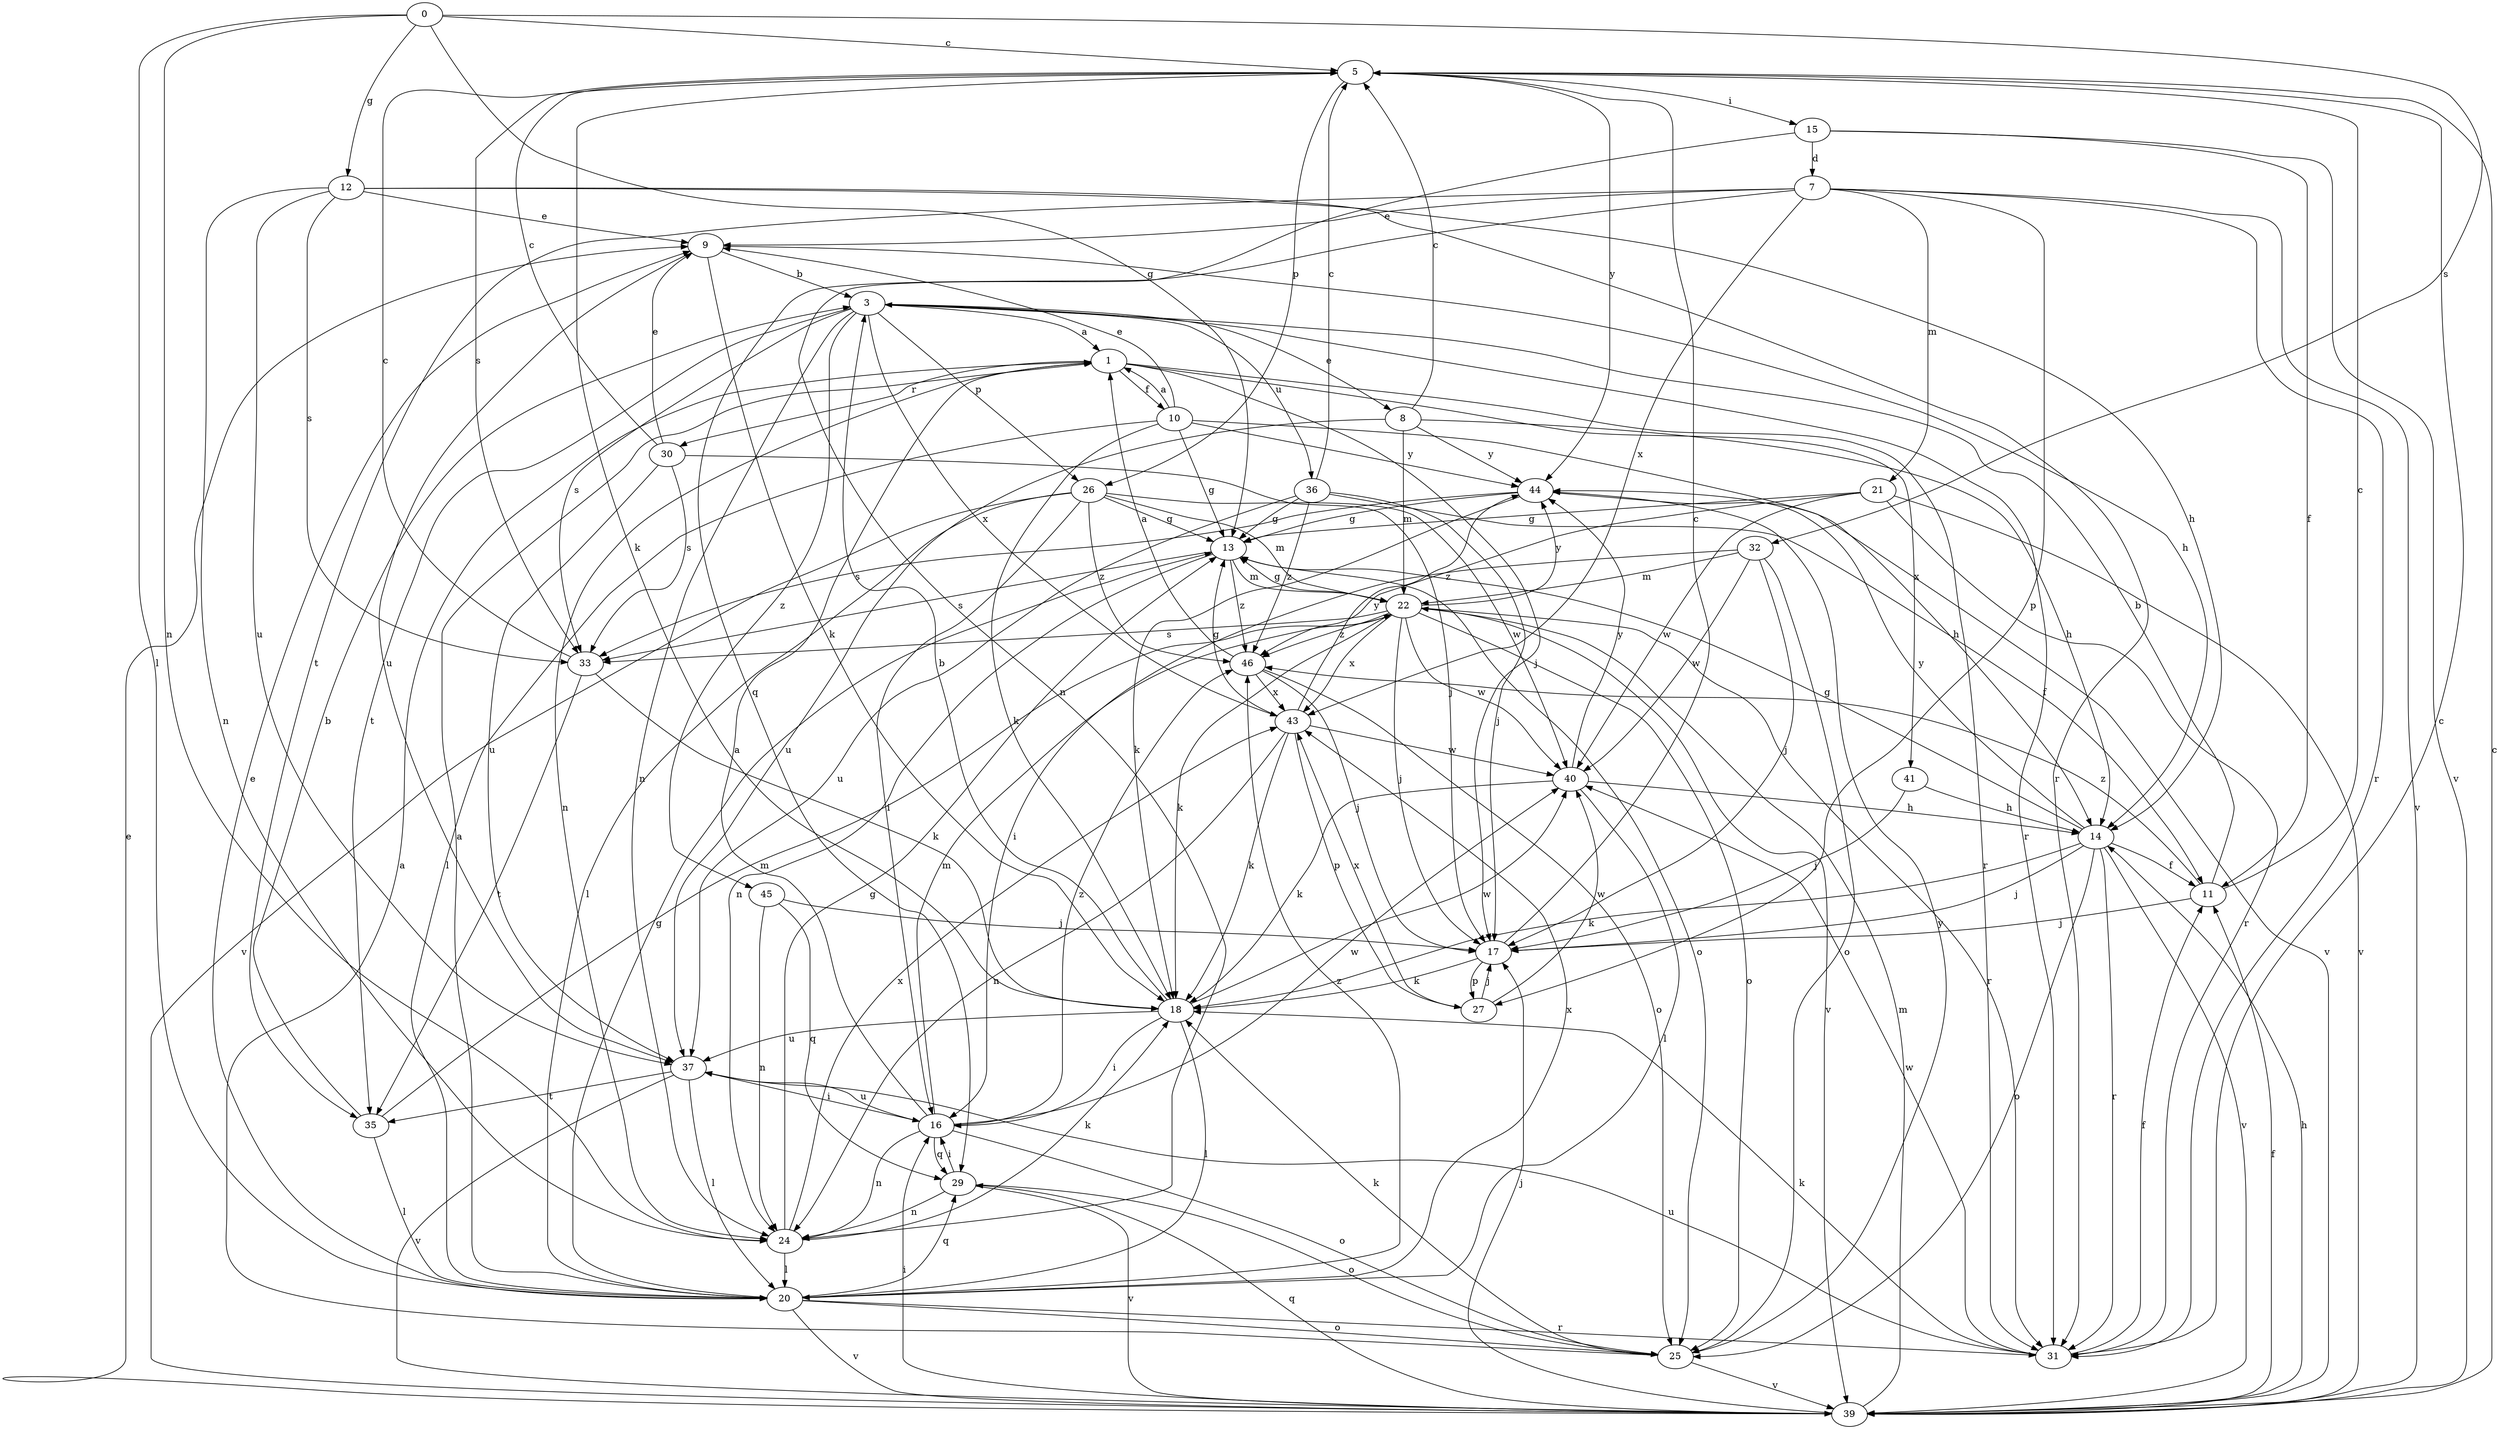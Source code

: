 strict digraph  {
0;
1;
3;
5;
7;
8;
9;
10;
11;
12;
13;
14;
15;
16;
17;
18;
20;
21;
22;
24;
25;
26;
27;
29;
30;
31;
32;
33;
35;
36;
37;
39;
40;
41;
43;
44;
45;
46;
0 -> 5  [label=c];
0 -> 12  [label=g];
0 -> 13  [label=g];
0 -> 20  [label=l];
0 -> 24  [label=n];
0 -> 32  [label=s];
1 -> 10  [label=f];
1 -> 17  [label=j];
1 -> 24  [label=n];
1 -> 30  [label=r];
1 -> 31  [label=r];
1 -> 41  [label=x];
3 -> 1  [label=a];
3 -> 8  [label=e];
3 -> 24  [label=n];
3 -> 26  [label=p];
3 -> 31  [label=r];
3 -> 33  [label=s];
3 -> 35  [label=t];
3 -> 36  [label=u];
3 -> 43  [label=x];
3 -> 45  [label=z];
5 -> 15  [label=i];
5 -> 18  [label=k];
5 -> 26  [label=p];
5 -> 33  [label=s];
5 -> 44  [label=y];
7 -> 9  [label=e];
7 -> 21  [label=m];
7 -> 27  [label=p];
7 -> 29  [label=q];
7 -> 31  [label=r];
7 -> 35  [label=t];
7 -> 39  [label=v];
7 -> 43  [label=x];
8 -> 5  [label=c];
8 -> 14  [label=h];
8 -> 22  [label=m];
8 -> 37  [label=u];
8 -> 44  [label=y];
9 -> 3  [label=b];
9 -> 14  [label=h];
9 -> 18  [label=k];
9 -> 37  [label=u];
10 -> 1  [label=a];
10 -> 9  [label=e];
10 -> 13  [label=g];
10 -> 14  [label=h];
10 -> 18  [label=k];
10 -> 20  [label=l];
10 -> 44  [label=y];
11 -> 3  [label=b];
11 -> 5  [label=c];
11 -> 17  [label=j];
11 -> 46  [label=z];
12 -> 9  [label=e];
12 -> 14  [label=h];
12 -> 24  [label=n];
12 -> 31  [label=r];
12 -> 33  [label=s];
12 -> 37  [label=u];
13 -> 22  [label=m];
13 -> 24  [label=n];
13 -> 25  [label=o];
13 -> 33  [label=s];
13 -> 46  [label=z];
14 -> 11  [label=f];
14 -> 13  [label=g];
14 -> 17  [label=j];
14 -> 18  [label=k];
14 -> 25  [label=o];
14 -> 31  [label=r];
14 -> 39  [label=v];
14 -> 44  [label=y];
15 -> 7  [label=d];
15 -> 11  [label=f];
15 -> 24  [label=n];
15 -> 39  [label=v];
16 -> 1  [label=a];
16 -> 22  [label=m];
16 -> 24  [label=n];
16 -> 25  [label=o];
16 -> 29  [label=q];
16 -> 37  [label=u];
16 -> 40  [label=w];
16 -> 46  [label=z];
17 -> 5  [label=c];
17 -> 18  [label=k];
17 -> 27  [label=p];
18 -> 3  [label=b];
18 -> 16  [label=i];
18 -> 20  [label=l];
18 -> 37  [label=u];
18 -> 40  [label=w];
20 -> 1  [label=a];
20 -> 9  [label=e];
20 -> 13  [label=g];
20 -> 25  [label=o];
20 -> 29  [label=q];
20 -> 31  [label=r];
20 -> 39  [label=v];
20 -> 43  [label=x];
20 -> 46  [label=z];
21 -> 13  [label=g];
21 -> 31  [label=r];
21 -> 39  [label=v];
21 -> 40  [label=w];
21 -> 46  [label=z];
22 -> 13  [label=g];
22 -> 17  [label=j];
22 -> 18  [label=k];
22 -> 25  [label=o];
22 -> 31  [label=r];
22 -> 33  [label=s];
22 -> 39  [label=v];
22 -> 40  [label=w];
22 -> 43  [label=x];
22 -> 44  [label=y];
22 -> 46  [label=z];
24 -> 13  [label=g];
24 -> 18  [label=k];
24 -> 20  [label=l];
24 -> 43  [label=x];
25 -> 1  [label=a];
25 -> 18  [label=k];
25 -> 39  [label=v];
25 -> 44  [label=y];
26 -> 13  [label=g];
26 -> 16  [label=i];
26 -> 20  [label=l];
26 -> 22  [label=m];
26 -> 39  [label=v];
26 -> 40  [label=w];
26 -> 46  [label=z];
27 -> 17  [label=j];
27 -> 40  [label=w];
27 -> 43  [label=x];
29 -> 16  [label=i];
29 -> 24  [label=n];
29 -> 25  [label=o];
29 -> 39  [label=v];
30 -> 5  [label=c];
30 -> 9  [label=e];
30 -> 17  [label=j];
30 -> 33  [label=s];
30 -> 37  [label=u];
31 -> 5  [label=c];
31 -> 11  [label=f];
31 -> 18  [label=k];
31 -> 37  [label=u];
31 -> 40  [label=w];
32 -> 16  [label=i];
32 -> 17  [label=j];
32 -> 22  [label=m];
32 -> 25  [label=o];
32 -> 40  [label=w];
33 -> 5  [label=c];
33 -> 18  [label=k];
33 -> 35  [label=t];
35 -> 3  [label=b];
35 -> 20  [label=l];
35 -> 22  [label=m];
36 -> 5  [label=c];
36 -> 11  [label=f];
36 -> 13  [label=g];
36 -> 17  [label=j];
36 -> 37  [label=u];
36 -> 46  [label=z];
37 -> 16  [label=i];
37 -> 20  [label=l];
37 -> 35  [label=t];
37 -> 39  [label=v];
39 -> 5  [label=c];
39 -> 9  [label=e];
39 -> 11  [label=f];
39 -> 14  [label=h];
39 -> 16  [label=i];
39 -> 17  [label=j];
39 -> 22  [label=m];
39 -> 29  [label=q];
40 -> 14  [label=h];
40 -> 18  [label=k];
40 -> 20  [label=l];
40 -> 44  [label=y];
41 -> 14  [label=h];
41 -> 17  [label=j];
43 -> 13  [label=g];
43 -> 18  [label=k];
43 -> 24  [label=n];
43 -> 27  [label=p];
43 -> 40  [label=w];
43 -> 44  [label=y];
44 -> 13  [label=g];
44 -> 18  [label=k];
44 -> 33  [label=s];
44 -> 39  [label=v];
45 -> 17  [label=j];
45 -> 24  [label=n];
45 -> 29  [label=q];
46 -> 1  [label=a];
46 -> 17  [label=j];
46 -> 25  [label=o];
46 -> 43  [label=x];
}
